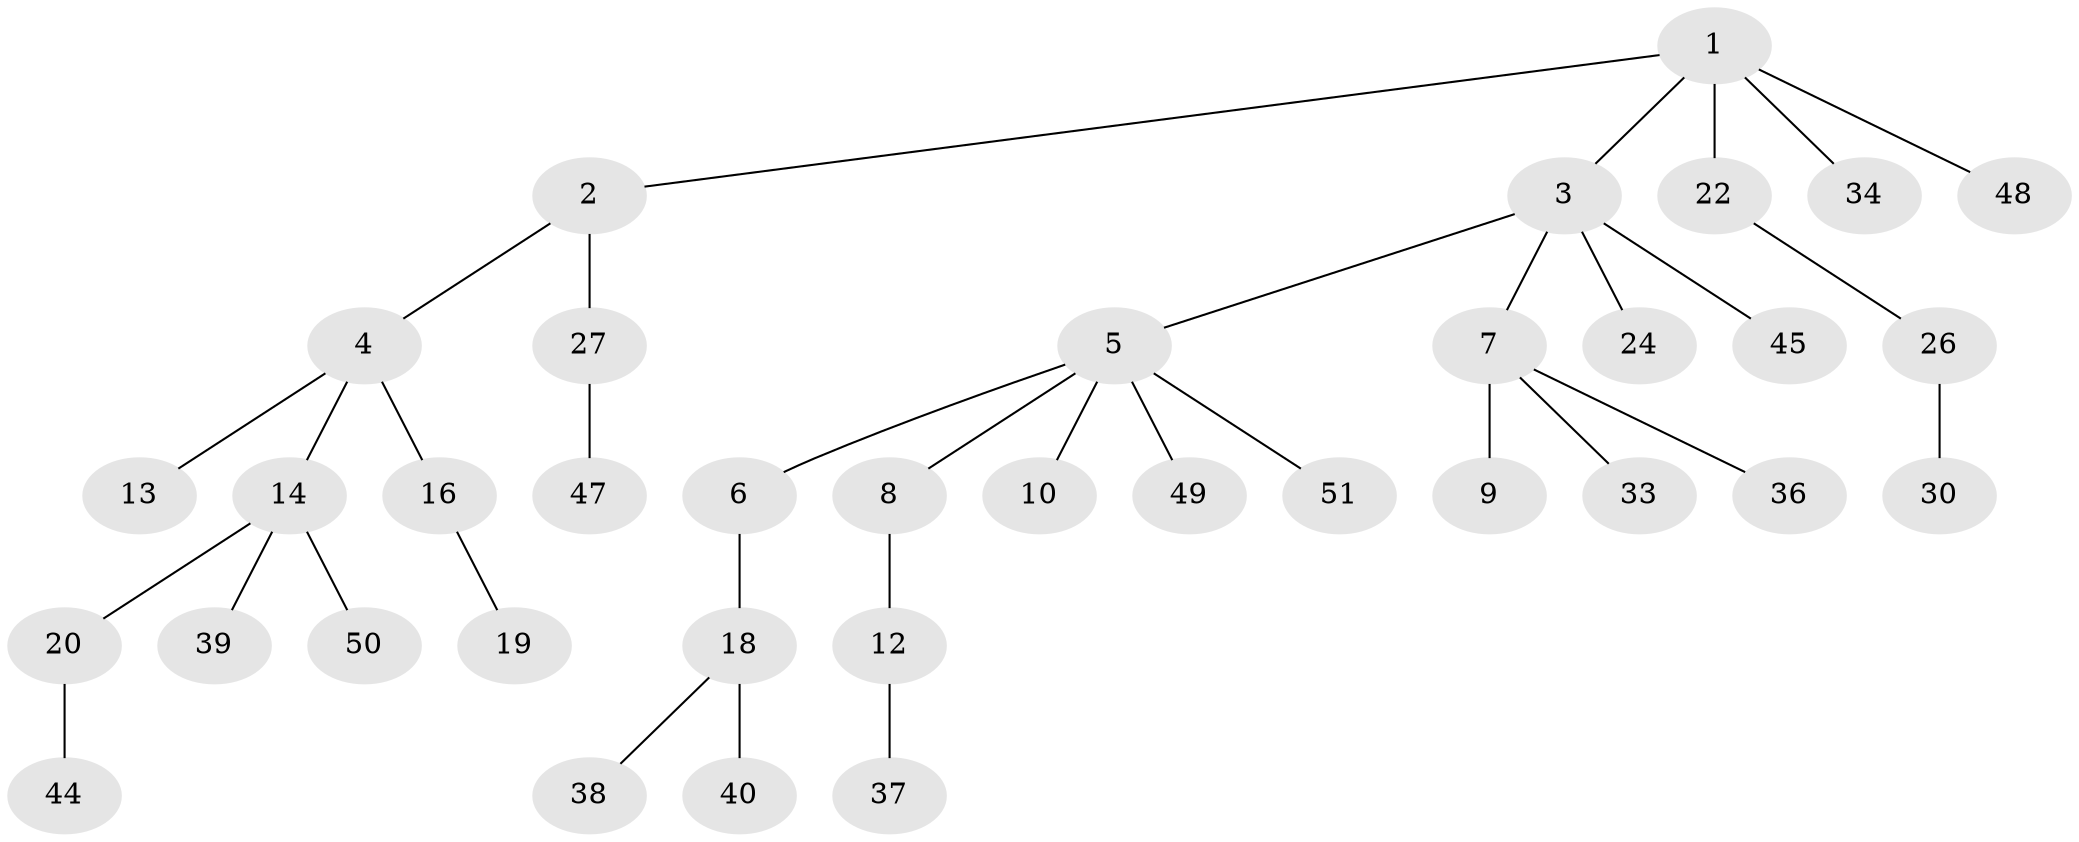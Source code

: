 // original degree distribution, {5: 0.05660377358490566, 4: 0.03773584905660377, 7: 0.018867924528301886, 2: 0.32075471698113206, 1: 0.4716981132075472, 3: 0.09433962264150944}
// Generated by graph-tools (version 1.1) at 2025/11/02/27/25 16:11:25]
// undirected, 36 vertices, 35 edges
graph export_dot {
graph [start="1"]
  node [color=gray90,style=filled];
  1 [super="+29"];
  2 [super="+11"];
  3 [super="+32"];
  4 [super="+42"];
  5 [super="+43"];
  6;
  7 [super="+15"];
  8;
  9 [super="+46"];
  10 [super="+25"];
  12 [super="+23"];
  13;
  14 [super="+17"];
  16;
  18 [super="+35"];
  19 [super="+53"];
  20 [super="+21"];
  22;
  24 [super="+31"];
  26 [super="+41"];
  27 [super="+28"];
  30 [super="+52"];
  33;
  34;
  36;
  37;
  38;
  39;
  40;
  44;
  45;
  47;
  48;
  49;
  50;
  51;
  1 -- 2;
  1 -- 3;
  1 -- 22;
  1 -- 48;
  1 -- 34;
  2 -- 4;
  2 -- 27;
  3 -- 5;
  3 -- 7;
  3 -- 24;
  3 -- 45;
  4 -- 13;
  4 -- 14;
  4 -- 16;
  5 -- 6;
  5 -- 8;
  5 -- 10;
  5 -- 49;
  5 -- 51;
  6 -- 18;
  7 -- 9;
  7 -- 33;
  7 -- 36;
  8 -- 12;
  12 -- 37;
  14 -- 39;
  14 -- 50;
  14 -- 20;
  16 -- 19;
  18 -- 38;
  18 -- 40;
  20 -- 44;
  22 -- 26;
  26 -- 30;
  27 -- 47;
}
